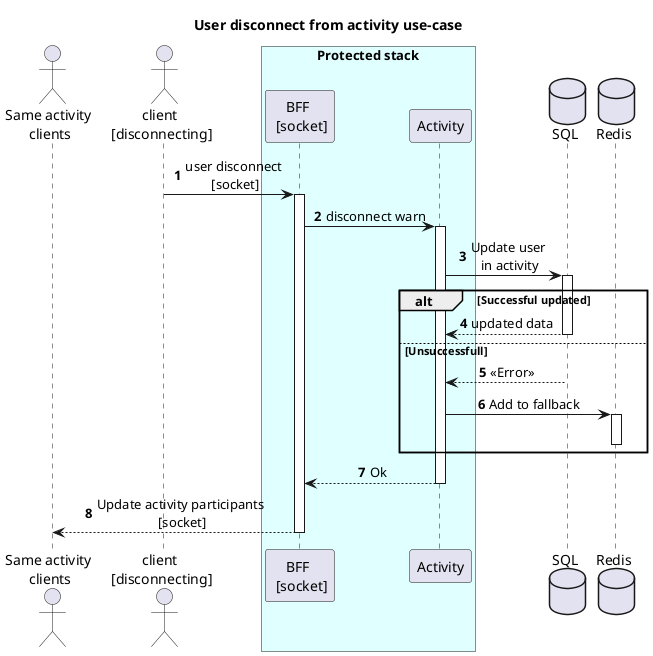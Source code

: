 @startuml
  title "User disconnect from activity use-case"

  autonumber
  autoactivate on
  skinparam sequenceMessageAlign center

  actor "Same activity \nclients" as colleageClients
  actor "client \n[disconnecting]" as client
  box "Protected stack" #LightCyan
  participant "BFF \n [socket]" as BFF
  participant Activity
  end box
  database SQL
  database Redis

  client -> BFF: user disconnect \n[socket]
  BFF -> Activity: disconnect warn
  Activity -> SQL: Update user \nin activity
  alt Successful updated
    Activity <-- SQL: updated data
  else Unsuccessfull
    Activity <-- SQL: <<Error>>
    Activity -> Redis: Add to fallback
    deactivate Redis
  end
  BFF <-- Activity: Ok
  colleageClients <-- BFF: Update activity participants \n[socket]

@enduml